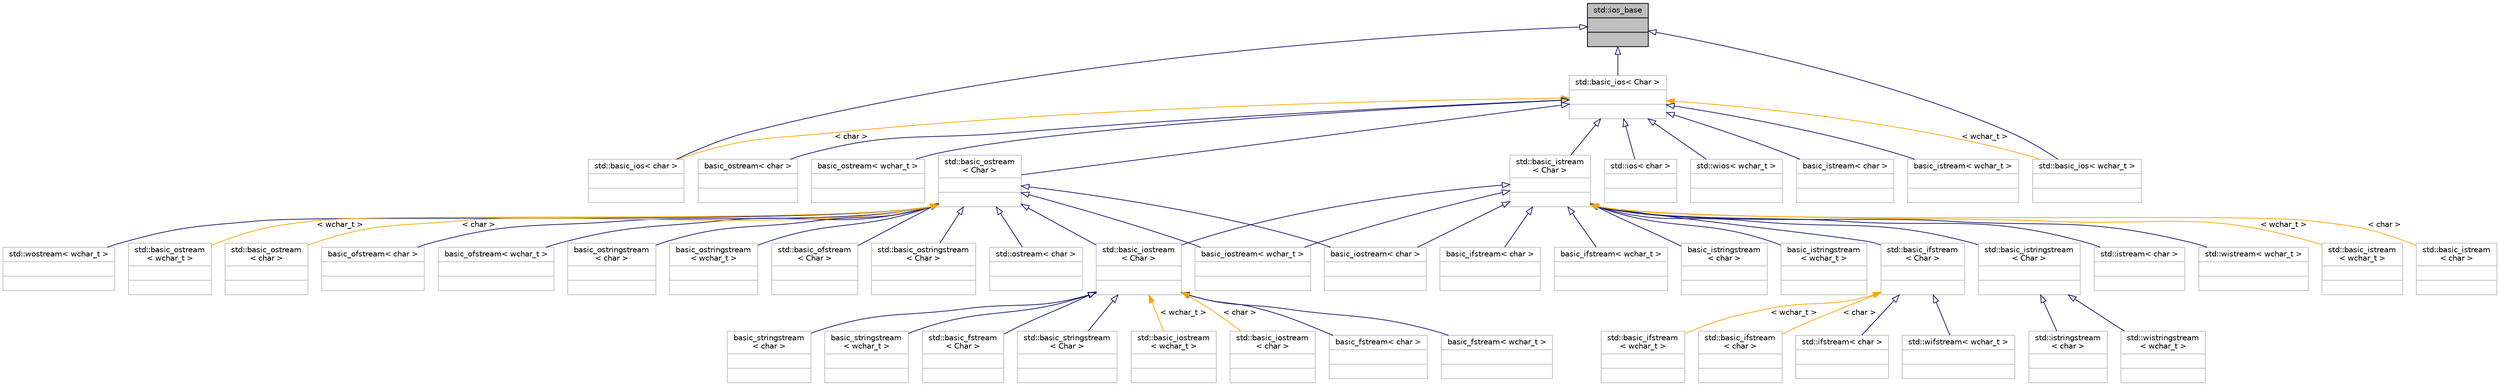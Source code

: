 digraph "std::ios_base"
{
  edge [fontname="Helvetica",fontsize="10",labelfontname="Helvetica",labelfontsize="10"];
  node [fontname="Helvetica",fontsize="10",shape=record];
  Node523 [label="{std::ios_base\n||}",height=0.2,width=0.4,color="black", fillcolor="grey75", style="filled", fontcolor="black"];
  Node523 -> Node524 [dir="back",color="midnightblue",fontsize="10",style="solid",arrowtail="onormal",fontname="Helvetica"];
  Node524 [label="{std::basic_ios\< char \>\n||}",height=0.2,width=0.4,color="grey75", fillcolor="white", style="filled"];
  Node523 -> Node525 [dir="back",color="midnightblue",fontsize="10",style="solid",arrowtail="onormal",fontname="Helvetica"];
  Node525 [label="{std::basic_ios\< wchar_t \>\n||}",height=0.2,width=0.4,color="grey75", fillcolor="white", style="filled"];
  Node523 -> Node526 [dir="back",color="midnightblue",fontsize="10",style="solid",arrowtail="onormal",fontname="Helvetica"];
  Node526 [label="{std::basic_ios\< Char \>\n||}",height=0.2,width=0.4,color="grey75", fillcolor="white", style="filled",tooltip="STL class "];
  Node526 -> Node527 [dir="back",color="midnightblue",fontsize="10",style="solid",arrowtail="onormal",fontname="Helvetica"];
  Node527 [label="{basic_istream\< char \>\n||}",height=0.2,width=0.4,color="grey75", fillcolor="white", style="filled"];
  Node526 -> Node528 [dir="back",color="midnightblue",fontsize="10",style="solid",arrowtail="onormal",fontname="Helvetica"];
  Node528 [label="{basic_istream\< wchar_t \>\n||}",height=0.2,width=0.4,color="grey75", fillcolor="white", style="filled"];
  Node526 -> Node529 [dir="back",color="midnightblue",fontsize="10",style="solid",arrowtail="onormal",fontname="Helvetica"];
  Node529 [label="{basic_ostream\< char \>\n||}",height=0.2,width=0.4,color="grey75", fillcolor="white", style="filled"];
  Node526 -> Node530 [dir="back",color="midnightblue",fontsize="10",style="solid",arrowtail="onormal",fontname="Helvetica"];
  Node530 [label="{basic_ostream\< wchar_t \>\n||}",height=0.2,width=0.4,color="grey75", fillcolor="white", style="filled"];
  Node526 -> Node531 [dir="back",color="midnightblue",fontsize="10",style="solid",arrowtail="onormal",fontname="Helvetica"];
  Node531 [label="{std::basic_istream\l\< Char \>\n||}",height=0.2,width=0.4,color="grey75", fillcolor="white", style="filled",tooltip="STL class "];
  Node531 -> Node532 [dir="back",color="midnightblue",fontsize="10",style="solid",arrowtail="onormal",fontname="Helvetica"];
  Node532 [label="{basic_ifstream\< char \>\n||}",height=0.2,width=0.4,color="grey75", fillcolor="white", style="filled"];
  Node531 -> Node533 [dir="back",color="midnightblue",fontsize="10",style="solid",arrowtail="onormal",fontname="Helvetica"];
  Node533 [label="{basic_ifstream\< wchar_t \>\n||}",height=0.2,width=0.4,color="grey75", fillcolor="white", style="filled"];
  Node531 -> Node534 [dir="back",color="midnightblue",fontsize="10",style="solid",arrowtail="onormal",fontname="Helvetica"];
  Node534 [label="{basic_iostream\< char \>\n||}",height=0.2,width=0.4,color="grey75", fillcolor="white", style="filled"];
  Node531 -> Node535 [dir="back",color="midnightblue",fontsize="10",style="solid",arrowtail="onormal",fontname="Helvetica"];
  Node535 [label="{basic_iostream\< wchar_t \>\n||}",height=0.2,width=0.4,color="grey75", fillcolor="white", style="filled"];
  Node531 -> Node536 [dir="back",color="midnightblue",fontsize="10",style="solid",arrowtail="onormal",fontname="Helvetica"];
  Node536 [label="{basic_istringstream\l\< char \>\n||}",height=0.2,width=0.4,color="grey75", fillcolor="white", style="filled"];
  Node531 -> Node537 [dir="back",color="midnightblue",fontsize="10",style="solid",arrowtail="onormal",fontname="Helvetica"];
  Node537 [label="{basic_istringstream\l\< wchar_t \>\n||}",height=0.2,width=0.4,color="grey75", fillcolor="white", style="filled"];
  Node531 -> Node538 [dir="back",color="midnightblue",fontsize="10",style="solid",arrowtail="onormal",fontname="Helvetica"];
  Node538 [label="{std::basic_ifstream\l\< Char \>\n||}",height=0.2,width=0.4,color="grey75", fillcolor="white", style="filled",tooltip="STL class "];
  Node538 -> Node539 [dir="back",color="midnightblue",fontsize="10",style="solid",arrowtail="onormal",fontname="Helvetica"];
  Node539 [label="{std::ifstream\< char \>\n||}",height=0.2,width=0.4,color="grey75", fillcolor="white", style="filled",tooltip="STL class "];
  Node538 -> Node540 [dir="back",color="midnightblue",fontsize="10",style="solid",arrowtail="onormal",fontname="Helvetica"];
  Node540 [label="{std::wifstream\< wchar_t \>\n||}",height=0.2,width=0.4,color="grey75", fillcolor="white", style="filled",tooltip="STL class "];
  Node538 -> Node541 [dir="back",color="orange",fontsize="10",style="solid",label=" \< wchar_t \>" ,fontname="Helvetica"];
  Node541 [label="{std::basic_ifstream\l\< wchar_t \>\n||}",height=0.2,width=0.4,color="grey75", fillcolor="white", style="filled"];
  Node538 -> Node542 [dir="back",color="orange",fontsize="10",style="solid",label=" \< char \>" ,fontname="Helvetica"];
  Node542 [label="{std::basic_ifstream\l\< char \>\n||}",height=0.2,width=0.4,color="grey75", fillcolor="white", style="filled"];
  Node531 -> Node543 [dir="back",color="midnightblue",fontsize="10",style="solid",arrowtail="onormal",fontname="Helvetica"];
  Node543 [label="{std::basic_iostream\l\< Char \>\n||}",height=0.2,width=0.4,color="grey75", fillcolor="white", style="filled",tooltip="STL class "];
  Node543 -> Node544 [dir="back",color="midnightblue",fontsize="10",style="solid",arrowtail="onormal",fontname="Helvetica"];
  Node544 [label="{basic_fstream\< char \>\n||}",height=0.2,width=0.4,color="grey75", fillcolor="white", style="filled"];
  Node543 -> Node545 [dir="back",color="midnightblue",fontsize="10",style="solid",arrowtail="onormal",fontname="Helvetica"];
  Node545 [label="{basic_fstream\< wchar_t \>\n||}",height=0.2,width=0.4,color="grey75", fillcolor="white", style="filled"];
  Node543 -> Node546 [dir="back",color="midnightblue",fontsize="10",style="solid",arrowtail="onormal",fontname="Helvetica"];
  Node546 [label="{basic_stringstream\l\< char \>\n||}",height=0.2,width=0.4,color="grey75", fillcolor="white", style="filled"];
  Node543 -> Node547 [dir="back",color="midnightblue",fontsize="10",style="solid",arrowtail="onormal",fontname="Helvetica"];
  Node547 [label="{basic_stringstream\l\< wchar_t \>\n||}",height=0.2,width=0.4,color="grey75", fillcolor="white", style="filled"];
  Node543 -> Node548 [dir="back",color="midnightblue",fontsize="10",style="solid",arrowtail="onormal",fontname="Helvetica"];
  Node548 [label="{std::basic_fstream\l\< Char \>\n||}",height=0.2,width=0.4,color="grey75", fillcolor="white", style="filled",tooltip="STL class "];
  Node543 -> Node553 [dir="back",color="midnightblue",fontsize="10",style="solid",arrowtail="onormal",fontname="Helvetica"];
  Node553 [label="{std::basic_stringstream\l\< Char \>\n||}",height=0.2,width=0.4,color="grey75", fillcolor="white", style="filled",tooltip="STL class "];
  Node543 -> Node558 [dir="back",color="orange",fontsize="10",style="solid",label=" \< wchar_t \>" ,fontname="Helvetica"];
  Node558 [label="{std::basic_iostream\l\< wchar_t \>\n||}",height=0.2,width=0.4,color="grey75", fillcolor="white", style="filled"];
  Node543 -> Node559 [dir="back",color="orange",fontsize="10",style="solid",label=" \< char \>" ,fontname="Helvetica"];
  Node559 [label="{std::basic_iostream\l\< char \>\n||}",height=0.2,width=0.4,color="grey75", fillcolor="white", style="filled"];
  Node531 -> Node560 [dir="back",color="midnightblue",fontsize="10",style="solid",arrowtail="onormal",fontname="Helvetica"];
  Node560 [label="{std::basic_istringstream\l\< Char \>\n||}",height=0.2,width=0.4,color="grey75", fillcolor="white", style="filled",tooltip="STL class "];
  Node560 -> Node561 [dir="back",color="midnightblue",fontsize="10",style="solid",arrowtail="onormal",fontname="Helvetica"];
  Node561 [label="{std::istringstream\l\< char \>\n||}",height=0.2,width=0.4,color="grey75", fillcolor="white", style="filled",tooltip="STL class "];
  Node560 -> Node562 [dir="back",color="midnightblue",fontsize="10",style="solid",arrowtail="onormal",fontname="Helvetica"];
  Node562 [label="{std::wistringstream\l\< wchar_t \>\n||}",height=0.2,width=0.4,color="grey75", fillcolor="white", style="filled",tooltip="STL class "];
  Node531 -> Node565 [dir="back",color="midnightblue",fontsize="10",style="solid",arrowtail="onormal",fontname="Helvetica"];
  Node565 [label="{std::istream\< char \>\n||}",height=0.2,width=0.4,color="grey75", fillcolor="white", style="filled",tooltip="STL class "];
  Node531 -> Node566 [dir="back",color="midnightblue",fontsize="10",style="solid",arrowtail="onormal",fontname="Helvetica"];
  Node566 [label="{std::wistream\< wchar_t \>\n||}",height=0.2,width=0.4,color="grey75", fillcolor="white", style="filled",tooltip="STL class "];
  Node531 -> Node567 [dir="back",color="orange",fontsize="10",style="solid",label=" \< wchar_t \>" ,fontname="Helvetica"];
  Node567 [label="{std::basic_istream\l\< wchar_t \>\n||}",height=0.2,width=0.4,color="grey75", fillcolor="white", style="filled"];
  Node531 -> Node568 [dir="back",color="orange",fontsize="10",style="solid",label=" \< char \>" ,fontname="Helvetica"];
  Node568 [label="{std::basic_istream\l\< char \>\n||}",height=0.2,width=0.4,color="grey75", fillcolor="white", style="filled"];
  Node526 -> Node569 [dir="back",color="midnightblue",fontsize="10",style="solid",arrowtail="onormal",fontname="Helvetica"];
  Node569 [label="{std::basic_ostream\l\< Char \>\n||}",height=0.2,width=0.4,color="grey75", fillcolor="white", style="filled",tooltip="STL class "];
  Node569 -> Node534 [dir="back",color="midnightblue",fontsize="10",style="solid",arrowtail="onormal",fontname="Helvetica"];
  Node569 -> Node535 [dir="back",color="midnightblue",fontsize="10",style="solid",arrowtail="onormal",fontname="Helvetica"];
  Node569 -> Node570 [dir="back",color="midnightblue",fontsize="10",style="solid",arrowtail="onormal",fontname="Helvetica"];
  Node570 [label="{basic_ofstream\< char \>\n||}",height=0.2,width=0.4,color="grey75", fillcolor="white", style="filled"];
  Node569 -> Node571 [dir="back",color="midnightblue",fontsize="10",style="solid",arrowtail="onormal",fontname="Helvetica"];
  Node571 [label="{basic_ofstream\< wchar_t \>\n||}",height=0.2,width=0.4,color="grey75", fillcolor="white", style="filled"];
  Node569 -> Node572 [dir="back",color="midnightblue",fontsize="10",style="solid",arrowtail="onormal",fontname="Helvetica"];
  Node572 [label="{basic_ostringstream\l\< char \>\n||}",height=0.2,width=0.4,color="grey75", fillcolor="white", style="filled"];
  Node569 -> Node573 [dir="back",color="midnightblue",fontsize="10",style="solid",arrowtail="onormal",fontname="Helvetica"];
  Node573 [label="{basic_ostringstream\l\< wchar_t \>\n||}",height=0.2,width=0.4,color="grey75", fillcolor="white", style="filled"];
  Node569 -> Node543 [dir="back",color="midnightblue",fontsize="10",style="solid",arrowtail="onormal",fontname="Helvetica"];
  Node569 -> Node574 [dir="back",color="midnightblue",fontsize="10",style="solid",arrowtail="onormal",fontname="Helvetica"];
  Node574 [label="{std::basic_ofstream\l\< Char \>\n||}",height=0.2,width=0.4,color="grey75", fillcolor="white", style="filled",tooltip="STL class "];
  Node569 -> Node579 [dir="back",color="midnightblue",fontsize="10",style="solid",arrowtail="onormal",fontname="Helvetica"];
  Node579 [label="{std::basic_ostringstream\l\< Char \>\n||}",height=0.2,width=0.4,color="grey75", fillcolor="white", style="filled",tooltip="STL class "];
  Node569 -> Node584 [dir="back",color="midnightblue",fontsize="10",style="solid",arrowtail="onormal",fontname="Helvetica"];
  Node584 [label="{std::ostream\< char \>\n||}",height=0.2,width=0.4,color="grey75", fillcolor="white", style="filled",tooltip="STL class "];
  Node569 -> Node585 [dir="back",color="midnightblue",fontsize="10",style="solid",arrowtail="onormal",fontname="Helvetica"];
  Node585 [label="{std::wostream\< wchar_t \>\n||}",height=0.2,width=0.4,color="grey75", fillcolor="white", style="filled",tooltip="STL class "];
  Node569 -> Node586 [dir="back",color="orange",fontsize="10",style="solid",label=" \< wchar_t \>" ,fontname="Helvetica"];
  Node586 [label="{std::basic_ostream\l\< wchar_t \>\n||}",height=0.2,width=0.4,color="grey75", fillcolor="white", style="filled"];
  Node569 -> Node587 [dir="back",color="orange",fontsize="10",style="solid",label=" \< char \>" ,fontname="Helvetica"];
  Node587 [label="{std::basic_ostream\l\< char \>\n||}",height=0.2,width=0.4,color="grey75", fillcolor="white", style="filled"];
  Node526 -> Node588 [dir="back",color="midnightblue",fontsize="10",style="solid",arrowtail="onormal",fontname="Helvetica"];
  Node588 [label="{std::ios\< char \>\n||}",height=0.2,width=0.4,color="grey75", fillcolor="white", style="filled",tooltip="STL class "];
  Node526 -> Node589 [dir="back",color="midnightblue",fontsize="10",style="solid",arrowtail="onormal",fontname="Helvetica"];
  Node589 [label="{std::wios\< wchar_t \>\n||}",height=0.2,width=0.4,color="grey75", fillcolor="white", style="filled",tooltip="STL class "];
  Node526 -> Node525 [dir="back",color="orange",fontsize="10",style="solid",label=" \< wchar_t \>" ,fontname="Helvetica"];
  Node526 -> Node524 [dir="back",color="orange",fontsize="10",style="solid",label=" \< char \>" ,fontname="Helvetica"];
}
